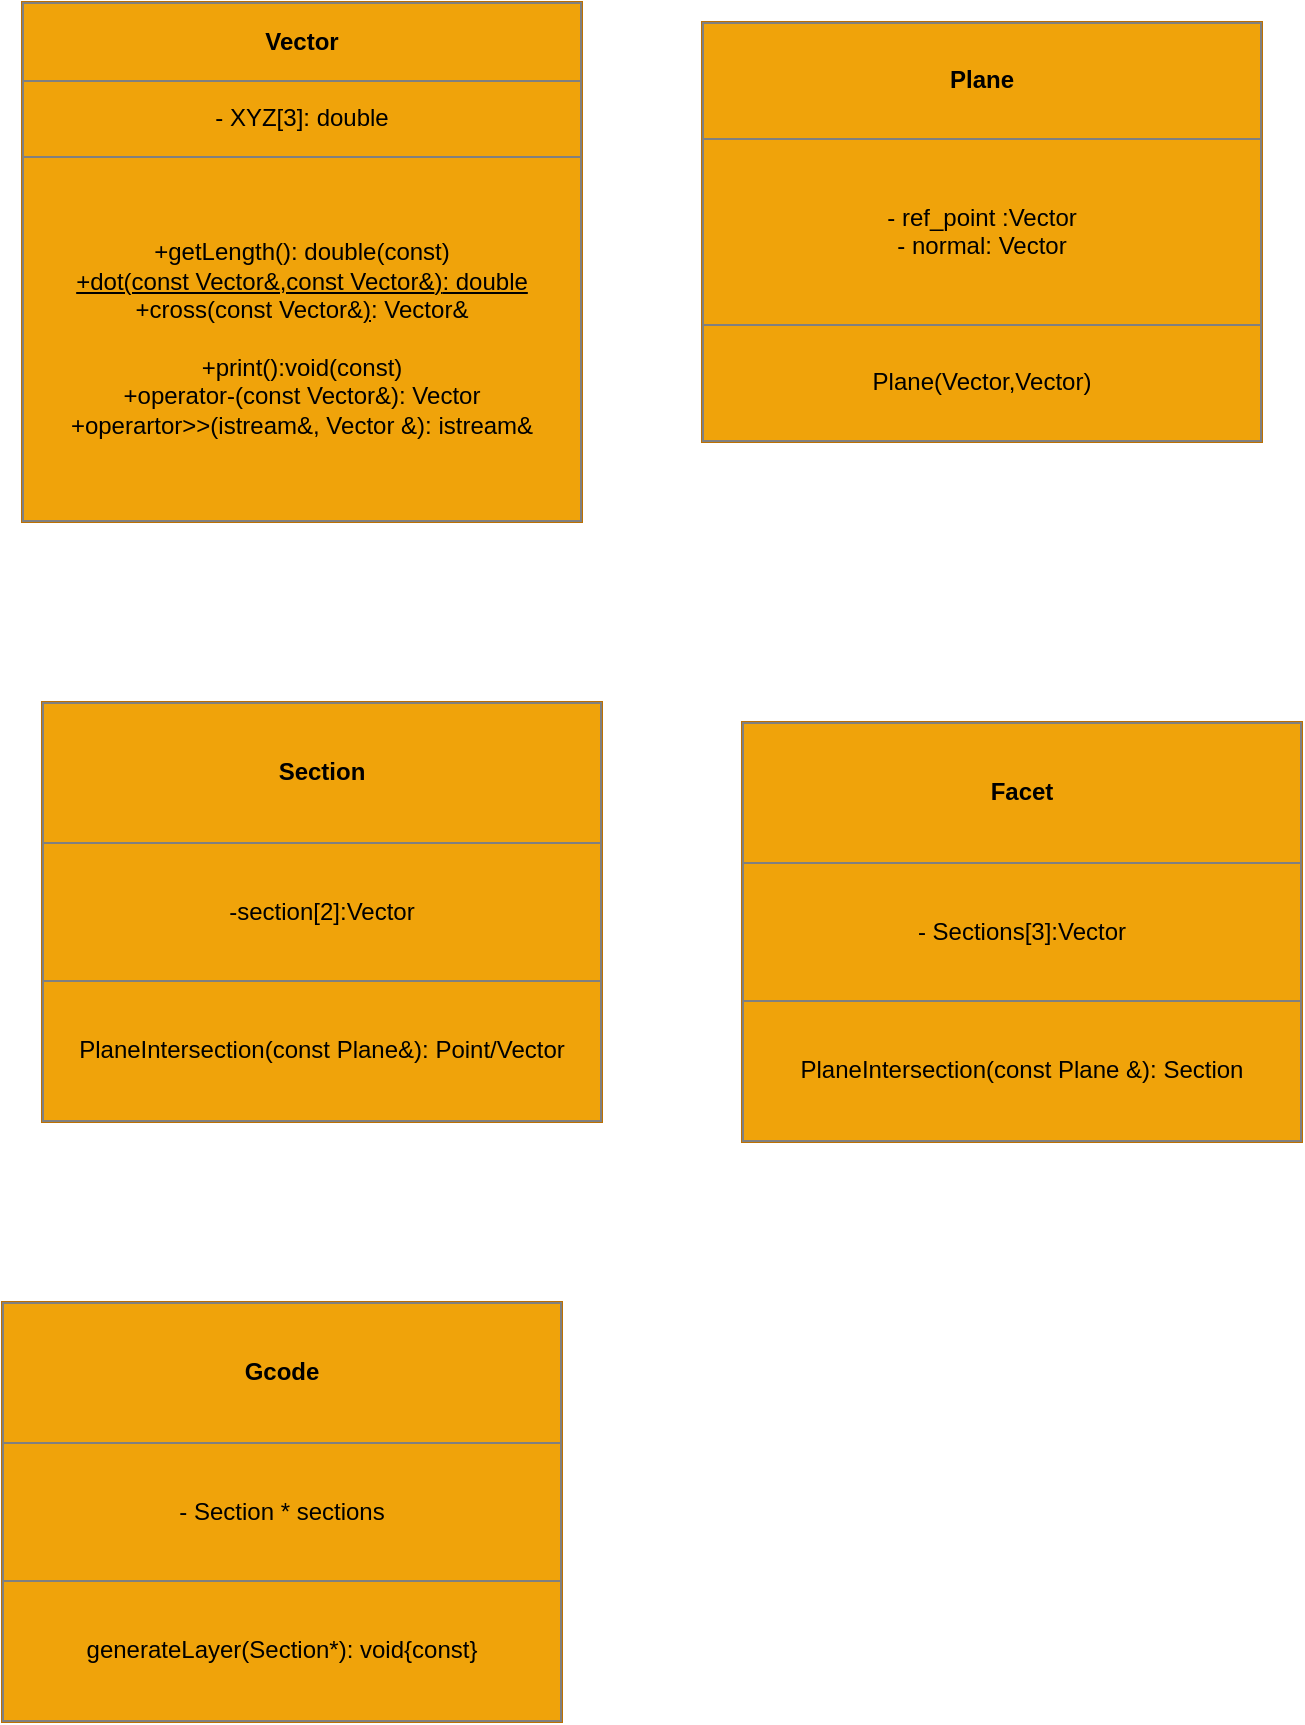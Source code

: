 <mxfile>
    <diagram id="tUkvrl5b6MOCDXm-WBxT" name="Page-1">
        <mxGraphModel dx="378" dy="673" grid="1" gridSize="10" guides="1" tooltips="1" connect="1" arrows="1" fold="1" page="1" pageScale="1" pageWidth="850" pageHeight="1100" math="0" shadow="0">
            <root>
                <mxCell id="0"/>
                <mxCell id="1" parent="0"/>
                <mxCell id="2" value="&lt;table border=&quot;1&quot; width=&quot;100%&quot; height=&quot;100%&quot; cellpadding=&quot;4&quot; style=&quot;width:100%;height:100%;border-collapse:collapse;&quot;&gt;&lt;tbody&gt;&lt;tr&gt;&lt;th align=&quot;center&quot;&gt;&lt;b&gt;Vector&lt;/b&gt;&lt;/th&gt;&lt;/tr&gt;&lt;tr&gt;&lt;td align=&quot;center&quot;&gt;- XYZ[3]: double&lt;br&gt;&lt;/td&gt;&lt;/tr&gt;&lt;tr&gt;&lt;td align=&quot;center&quot;&gt;+getLength(): double(const)&lt;br&gt;&lt;u&gt;+dot(const Vector&amp;amp;,const Vector&amp;amp;&lt;span style=&quot;background-color: initial; text-align: left;&quot;&gt;)&lt;/span&gt;&lt;span style=&quot;background-color: initial; text-align: left;&quot;&gt;: double&lt;/span&gt;&lt;/u&gt;&lt;br&gt;+cross(const Vector&amp;amp;&lt;u style=&quot;background-color: initial; text-align: left;&quot;&gt;)&lt;/u&gt;&lt;span style=&quot;background-color: initial; text-align: left;&quot;&gt;: Vector&amp;amp;&lt;br&gt;&lt;/span&gt;&lt;br&gt;+print():void(const)&lt;br&gt;+operator-(const Vector&amp;amp;): Vector&lt;br&gt;+operartor&amp;gt;&amp;gt;(istream&amp;amp;, Vector &amp;amp;): istream&amp;amp;&lt;br&gt;&lt;/td&gt;&lt;/tr&gt;&lt;/tbody&gt;&lt;/table&gt;" style="text;html=1;whiteSpace=wrap;strokeColor=#BD7000;fillColor=#f0a30a;overflow=fill;fontColor=#000000;" parent="1" vertex="1">
                    <mxGeometry x="110" y="130" width="280" height="260" as="geometry"/>
                </mxCell>
                <mxCell id="4" value="&lt;table border=&quot;1&quot; width=&quot;100%&quot; height=&quot;100%&quot; cellpadding=&quot;4&quot; style=&quot;width:100%;height:100%;border-collapse:collapse;&quot;&gt;&lt;tbody&gt;&lt;tr&gt;&lt;th align=&quot;center&quot;&gt;&lt;b&gt;Plane&lt;/b&gt;&lt;/th&gt;&lt;/tr&gt;&lt;tr&gt;&lt;td align=&quot;center&quot;&gt;- ref_point :Vector&lt;br&gt;- normal: Vector&lt;/td&gt;&lt;/tr&gt;&lt;tr&gt;&lt;td align=&quot;center&quot;&gt;Plane(Vector,Vector)&lt;/td&gt;&lt;/tr&gt;&lt;/tbody&gt;&lt;/table&gt;" style="text;html=1;whiteSpace=wrap;strokeColor=#BD7000;fillColor=#f0a30a;overflow=fill;fontColor=#000000;" vertex="1" parent="1">
                    <mxGeometry x="450" y="140" width="280" height="210" as="geometry"/>
                </mxCell>
                <mxCell id="5" value="&lt;table border=&quot;1&quot; width=&quot;100%&quot; height=&quot;100%&quot; cellpadding=&quot;4&quot; style=&quot;width:100%;height:100%;border-collapse:collapse;&quot;&gt;&lt;tbody&gt;&lt;tr&gt;&lt;th align=&quot;center&quot;&gt;&lt;b&gt;Section&lt;/b&gt;&lt;/th&gt;&lt;/tr&gt;&lt;tr&gt;&lt;td align=&quot;center&quot;&gt;-section[2]:Vector&lt;/td&gt;&lt;/tr&gt;&lt;tr&gt;&lt;td align=&quot;center&quot;&gt;PlaneIntersection(const Plane&amp;amp;): Point/Vector&lt;/td&gt;&lt;/tr&gt;&lt;/tbody&gt;&lt;/table&gt;" style="text;html=1;whiteSpace=wrap;strokeColor=#BD7000;fillColor=#f0a30a;overflow=fill;fontColor=#000000;" vertex="1" parent="1">
                    <mxGeometry x="120" y="480" width="280" height="210" as="geometry"/>
                </mxCell>
                <mxCell id="6" value="&lt;table border=&quot;1&quot; width=&quot;100%&quot; height=&quot;100%&quot; cellpadding=&quot;4&quot; style=&quot;width:100%;height:100%;border-collapse:collapse;&quot;&gt;&lt;tbody&gt;&lt;tr&gt;&lt;th align=&quot;center&quot;&gt;&lt;b&gt;Facet&lt;/b&gt;&lt;/th&gt;&lt;/tr&gt;&lt;tr&gt;&lt;td align=&quot;center&quot;&gt;- Sections[3]:Vector&lt;/td&gt;&lt;/tr&gt;&lt;tr&gt;&lt;td align=&quot;center&quot;&gt;PlaneIntersection(const Plane &amp;amp;): Section&lt;/td&gt;&lt;/tr&gt;&lt;/tbody&gt;&lt;/table&gt;" style="text;html=1;whiteSpace=wrap;strokeColor=#BD7000;fillColor=#f0a30a;overflow=fill;fontColor=#000000;" vertex="1" parent="1">
                    <mxGeometry x="470" y="490" width="280" height="210" as="geometry"/>
                </mxCell>
                <mxCell id="7" value="&lt;table border=&quot;1&quot; width=&quot;100%&quot; height=&quot;100%&quot; cellpadding=&quot;4&quot; style=&quot;width:100%;height:100%;border-collapse:collapse;&quot;&gt;&lt;tbody&gt;&lt;tr&gt;&lt;th align=&quot;center&quot;&gt;Gcode&lt;/th&gt;&lt;/tr&gt;&lt;tr&gt;&lt;td align=&quot;center&quot;&gt;- Section * sections&lt;/td&gt;&lt;/tr&gt;&lt;tr&gt;&lt;td align=&quot;center&quot;&gt;generateLayer(Section*): void{const}&lt;/td&gt;&lt;/tr&gt;&lt;/tbody&gt;&lt;/table&gt;" style="text;html=1;whiteSpace=wrap;strokeColor=#BD7000;fillColor=#f0a30a;overflow=fill;fontColor=#000000;" vertex="1" parent="1">
                    <mxGeometry x="100" y="780" width="280" height="210" as="geometry"/>
                </mxCell>
            </root>
        </mxGraphModel>
    </diagram>
</mxfile>